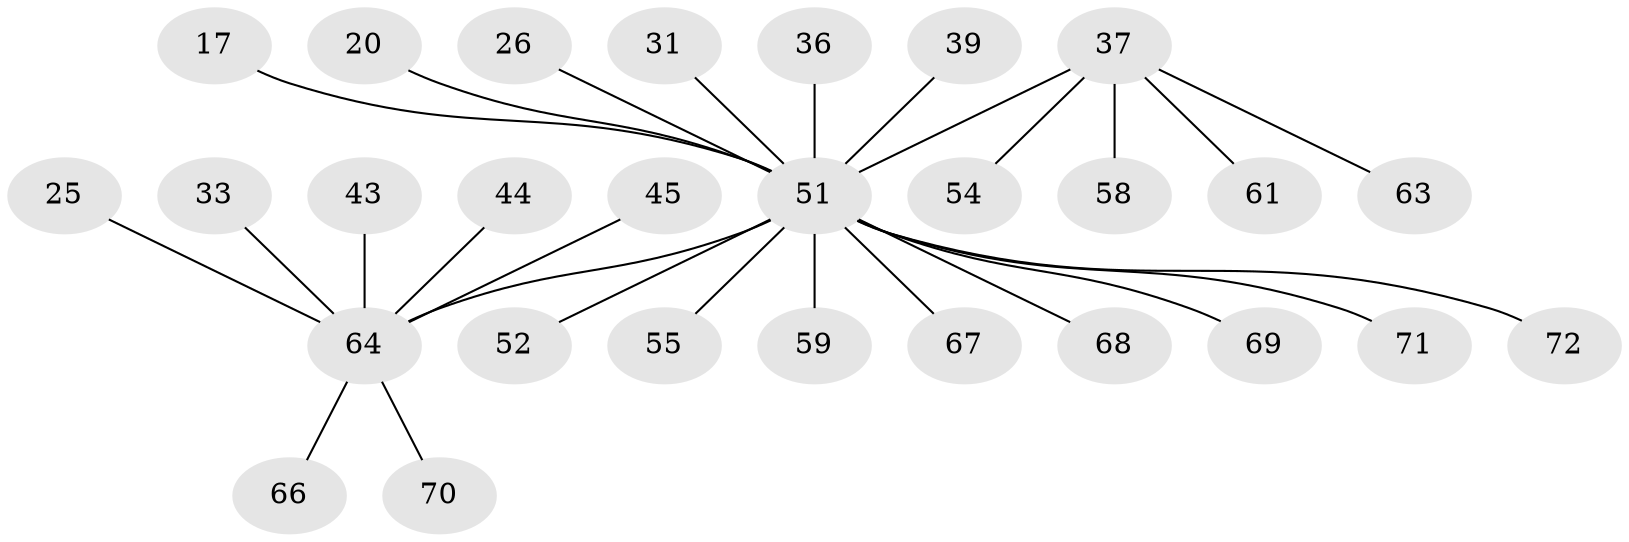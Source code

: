 // original degree distribution, {4: 0.08333333333333333, 8: 0.041666666666666664, 7: 0.027777777777777776, 5: 0.027777777777777776, 9: 0.013888888888888888, 6: 0.027777777777777776, 2: 0.1527777777777778, 1: 0.5694444444444444, 3: 0.05555555555555555}
// Generated by graph-tools (version 1.1) at 2025/58/03/04/25 21:58:39]
// undirected, 28 vertices, 27 edges
graph export_dot {
graph [start="1"]
  node [color=gray90,style=filled];
  17;
  20;
  25;
  26;
  31 [super="+19"];
  33;
  36;
  37 [super="+3+28+2"];
  39;
  43;
  44;
  45 [super="+38"];
  51 [super="+11+15"];
  52;
  54 [super="+16"];
  55 [super="+46"];
  58;
  59;
  61;
  63;
  64 [super="+47+14+18"];
  66;
  67 [super="+49"];
  68;
  69 [super="+65+60"];
  70;
  71 [super="+53+62"];
  72;
  17 -- 51;
  20 -- 51;
  25 -- 64;
  26 -- 51;
  31 -- 51;
  33 -- 64;
  36 -- 51;
  37 -- 54;
  37 -- 58;
  37 -- 61;
  37 -- 63;
  37 -- 51 [weight=5];
  39 -- 51;
  43 -- 64;
  44 -- 64;
  45 -- 64;
  51 -- 64 [weight=6];
  51 -- 68;
  51 -- 72;
  51 -- 55;
  51 -- 67;
  51 -- 69 [weight=4];
  51 -- 71;
  51 -- 52;
  51 -- 59;
  64 -- 66;
  64 -- 70;
}
